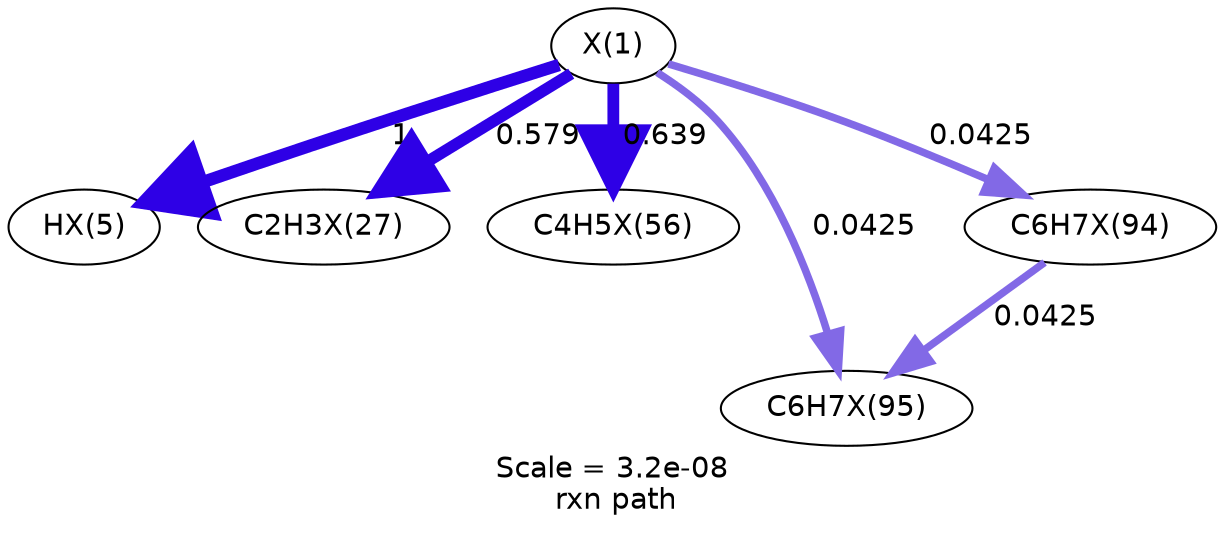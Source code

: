 digraph reaction_paths {
center=1;
s44 -> s45[fontname="Helvetica", style="setlinewidth(6)", arrowsize=3, color="0.7, 1.5, 0.9"
, label=" 1"];
s44 -> s46[fontname="Helvetica", style="setlinewidth(5.59)", arrowsize=2.79, color="0.7, 1.08, 0.9"
, label=" 0.579"];
s44 -> s57[fontname="Helvetica", style="setlinewidth(5.66)", arrowsize=2.83, color="0.7, 1.14, 0.9"
, label=" 0.639"];
s44 -> s67[fontname="Helvetica", style="setlinewidth(3.62)", arrowsize=1.81, color="0.7, 0.542, 0.9"
, label=" 0.0425"];
s44 -> s66[fontname="Helvetica", style="setlinewidth(3.62)", arrowsize=1.81, color="0.7, 0.542, 0.9"
, label=" 0.0425"];
s66 -> s67[fontname="Helvetica", style="setlinewidth(3.62)", arrowsize=1.81, color="0.7, 0.542, 0.9"
, label=" 0.0425"];
s44 [ fontname="Helvetica", label="X(1)"];
s45 [ fontname="Helvetica", label="HX(5)"];
s46 [ fontname="Helvetica", label="C2H3X(27)"];
s57 [ fontname="Helvetica", label="C4H5X(56)"];
s66 [ fontname="Helvetica", label="C6H7X(94)"];
s67 [ fontname="Helvetica", label="C6H7X(95)"];
 label = "Scale = 3.2e-08\l rxn path";
 fontname = "Helvetica";
}
